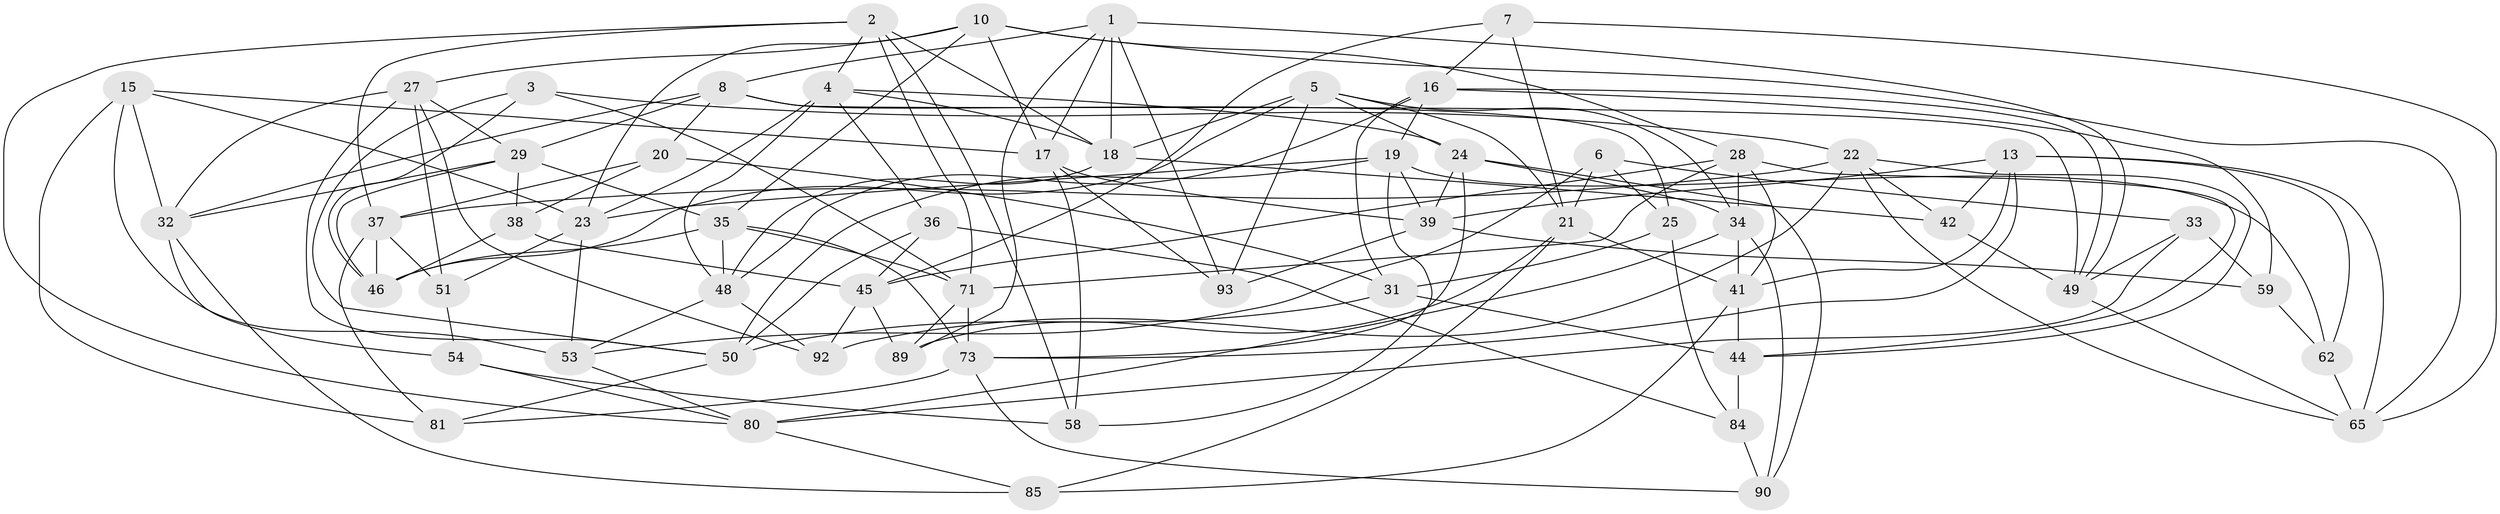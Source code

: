 // Generated by graph-tools (version 1.1) at 2025/24/03/03/25 07:24:25]
// undirected, 58 vertices, 151 edges
graph export_dot {
graph [start="1"]
  node [color=gray90,style=filled];
  1 [super="+12"];
  2 [super="+95"];
  3;
  4 [super="+30"];
  5 [super="+11"];
  6;
  7;
  8 [super="+9"];
  10 [super="+14"];
  13 [super="+40"];
  15 [super="+26"];
  16 [super="+61"];
  17 [super="+47"];
  18 [super="+67"];
  19 [super="+64"];
  20;
  21 [super="+88"];
  22 [super="+77"];
  23 [super="+69"];
  24 [super="+87"];
  25;
  27 [super="+86"];
  28 [super="+91"];
  29 [super="+63"];
  31 [super="+70"];
  32 [super="+76"];
  33;
  34 [super="+43"];
  35 [super="+55"];
  36;
  37 [super="+68"];
  38;
  39 [super="+79"];
  41 [super="+72"];
  42;
  44 [super="+60"];
  45 [super="+74"];
  46 [super="+56"];
  48 [super="+57"];
  49 [super="+78"];
  50 [super="+52"];
  51;
  53 [super="+66"];
  54;
  58;
  59;
  62;
  65 [super="+75"];
  71 [super="+82"];
  73 [super="+94"];
  80 [super="+83"];
  81;
  84;
  85;
  89;
  90;
  92;
  93;
  1 -- 93;
  1 -- 89;
  1 -- 18;
  1 -- 49;
  1 -- 8;
  1 -- 17;
  2 -- 80;
  2 -- 58;
  2 -- 37;
  2 -- 18;
  2 -- 4;
  2 -- 71;
  3 -- 46;
  3 -- 22;
  3 -- 50;
  3 -- 71;
  4 -- 36;
  4 -- 24;
  4 -- 18;
  4 -- 23;
  4 -- 48;
  5 -- 93;
  5 -- 24;
  5 -- 18;
  5 -- 46;
  5 -- 21;
  5 -- 34;
  6 -- 33;
  6 -- 25;
  6 -- 21;
  6 -- 53;
  7 -- 21;
  7 -- 65;
  7 -- 16;
  7 -- 45;
  8 -- 25;
  8 -- 20;
  8 -- 29;
  8 -- 32;
  8 -- 49;
  10 -- 23;
  10 -- 27;
  10 -- 35;
  10 -- 65;
  10 -- 28;
  10 -- 17;
  13 -- 42;
  13 -- 39;
  13 -- 65;
  13 -- 73;
  13 -- 62;
  13 -- 41;
  15 -- 81;
  15 -- 53 [weight=2];
  15 -- 32;
  15 -- 23;
  15 -- 17;
  16 -- 31;
  16 -- 19;
  16 -- 49;
  16 -- 48;
  16 -- 59;
  17 -- 39;
  17 -- 93;
  17 -- 58;
  18 -- 42;
  18 -- 48;
  19 -- 62;
  19 -- 39;
  19 -- 58;
  19 -- 50;
  19 -- 23;
  20 -- 37;
  20 -- 31;
  20 -- 38;
  21 -- 89;
  21 -- 85;
  21 -- 41;
  22 -- 92;
  22 -- 37;
  22 -- 65;
  22 -- 42;
  22 -- 44;
  23 -- 51;
  23 -- 53;
  24 -- 34;
  24 -- 90;
  24 -- 39;
  24 -- 73;
  25 -- 84;
  25 -- 31;
  27 -- 51;
  27 -- 32;
  27 -- 92;
  27 -- 29;
  27 -- 50;
  28 -- 71;
  28 -- 34;
  28 -- 41;
  28 -- 45;
  28 -- 44;
  29 -- 32;
  29 -- 35;
  29 -- 38;
  29 -- 46;
  31 -- 44 [weight=2];
  31 -- 50;
  32 -- 85;
  32 -- 54;
  33 -- 59;
  33 -- 49;
  33 -- 80;
  34 -- 80;
  34 -- 41;
  34 -- 90;
  35 -- 73;
  35 -- 48;
  35 -- 46;
  35 -- 71;
  36 -- 45;
  36 -- 84;
  36 -- 50;
  37 -- 81;
  37 -- 51;
  37 -- 46;
  38 -- 45;
  38 -- 46;
  39 -- 93;
  39 -- 59;
  41 -- 85;
  41 -- 44;
  42 -- 49;
  44 -- 84;
  45 -- 89;
  45 -- 92;
  48 -- 92;
  48 -- 53;
  49 -- 65;
  50 -- 81;
  51 -- 54;
  53 -- 80;
  54 -- 58;
  54 -- 80;
  59 -- 62;
  62 -- 65;
  71 -- 89;
  71 -- 73;
  73 -- 90;
  73 -- 81;
  80 -- 85;
  84 -- 90;
}
